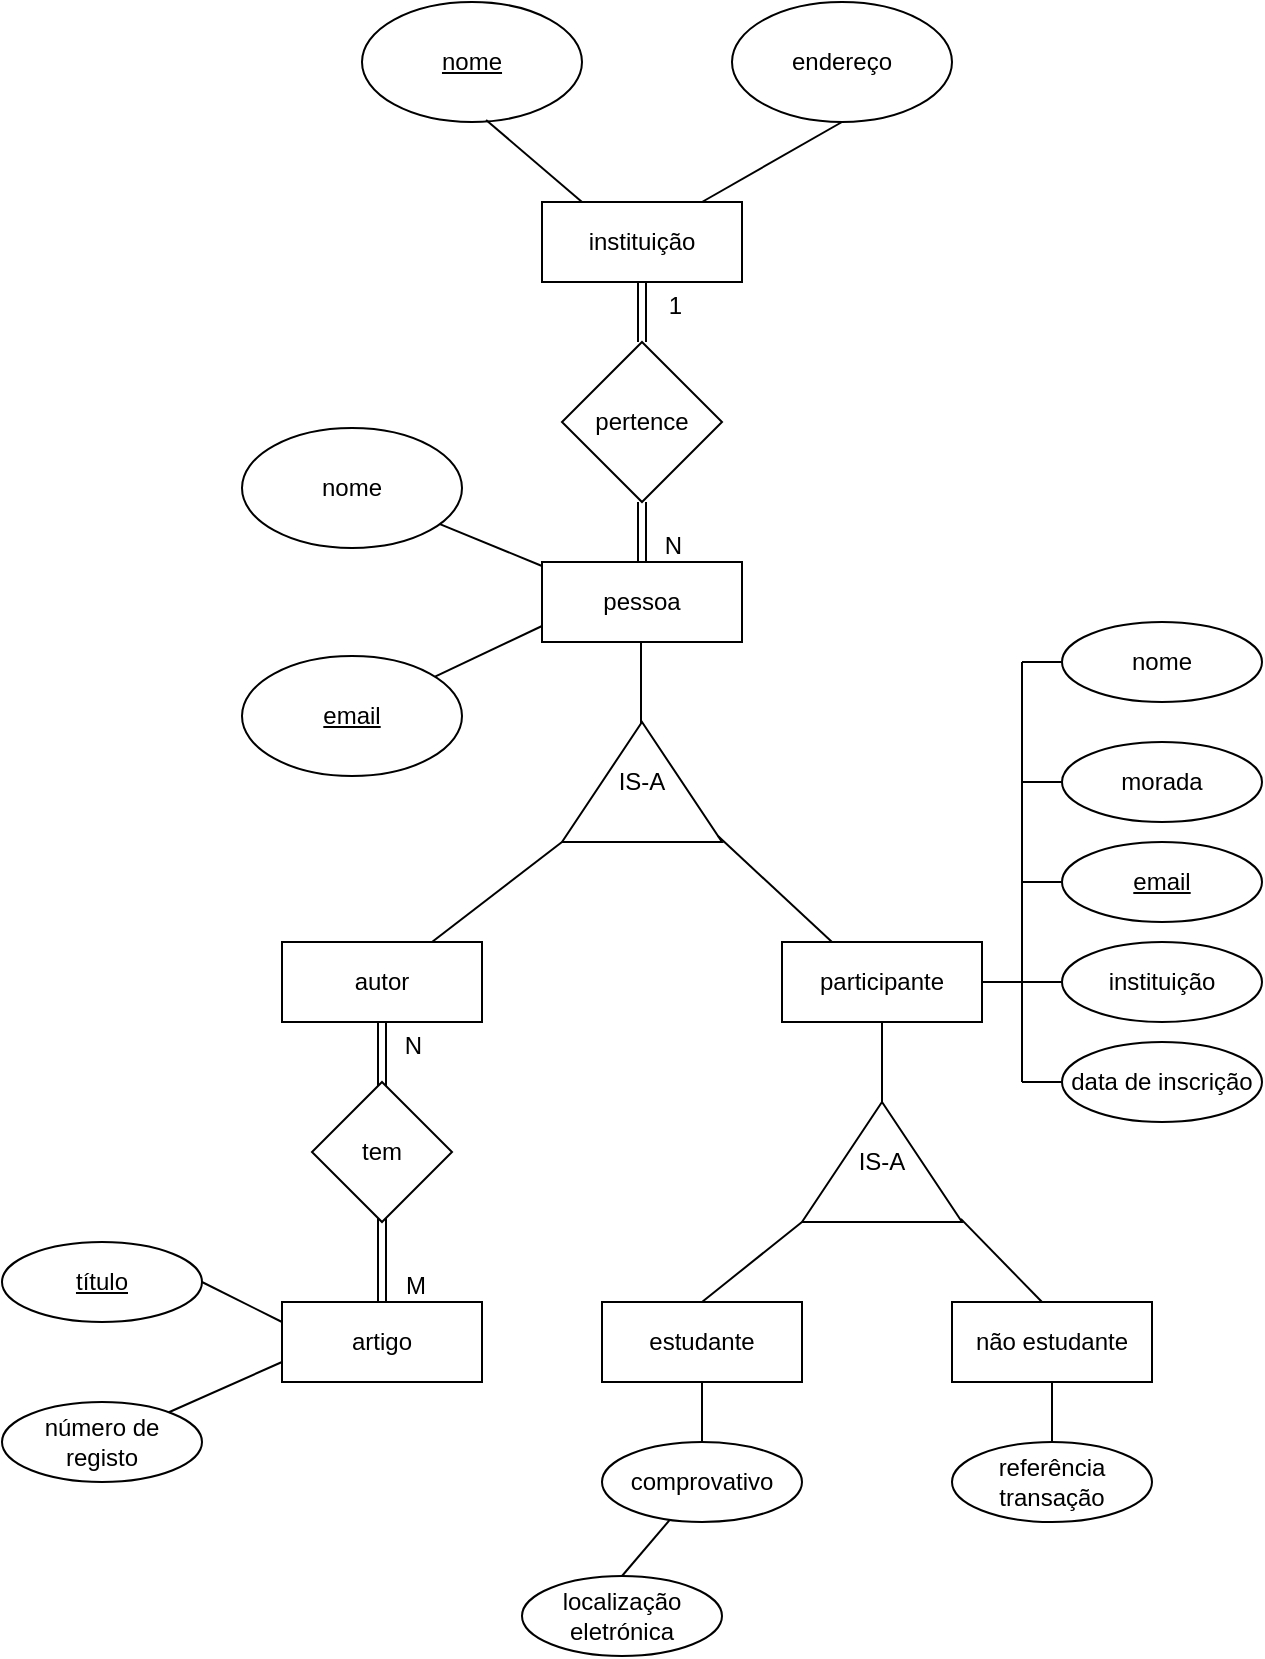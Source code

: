 <mxfile version="20.3.0" type="device"><diagram id="2Xovw3kk1_DD3jgzpLsd" name="Page-1"><mxGraphModel dx="698" dy="700" grid="1" gridSize="10" guides="1" tooltips="1" connect="1" arrows="1" fold="1" page="1" pageScale="1" pageWidth="2336" pageHeight="1654" math="0" shadow="0"><root><mxCell id="0"/><mxCell id="1" parent="0"/><mxCell id="pi3FEaHFjolopd2SdCfk-3" value="&lt;u&gt;nome&lt;/u&gt;" style="ellipse;whiteSpace=wrap;html=1;" parent="1" vertex="1"><mxGeometry x="400" y="40" width="110" height="60" as="geometry"/></mxCell><mxCell id="pi3FEaHFjolopd2SdCfk-4" value="endereço" style="ellipse;whiteSpace=wrap;html=1;" parent="1" vertex="1"><mxGeometry x="585" y="40" width="110" height="60" as="geometry"/></mxCell><mxCell id="pi3FEaHFjolopd2SdCfk-5" value="" style="endArrow=none;html=1;rounded=0;exitX=0.564;exitY=0.983;exitDx=0;exitDy=0;entryX=0.25;entryY=0;entryDx=0;entryDy=0;exitPerimeter=0;" parent="1" source="pi3FEaHFjolopd2SdCfk-3" edge="1"><mxGeometry width="50" height="50" relative="1" as="geometry"><mxPoint x="600" y="350" as="sourcePoint"/><mxPoint x="510" y="140" as="targetPoint"/></mxGeometry></mxCell><mxCell id="pi3FEaHFjolopd2SdCfk-6" value="" style="endArrow=none;html=1;rounded=0;entryX=0.5;entryY=1;entryDx=0;entryDy=0;exitX=0.75;exitY=0;exitDx=0;exitDy=0;" parent="1" target="pi3FEaHFjolopd2SdCfk-4" edge="1"><mxGeometry width="50" height="50" relative="1" as="geometry"><mxPoint x="570" y="140" as="sourcePoint"/><mxPoint x="650" y="300" as="targetPoint"/></mxGeometry></mxCell><mxCell id="pi3FEaHFjolopd2SdCfk-9" value="pertence" style="rhombus;whiteSpace=wrap;html=1;" parent="1" vertex="1"><mxGeometry x="500" y="210" width="80" height="80" as="geometry"/></mxCell><mxCell id="pi3FEaHFjolopd2SdCfk-12" value="" style="endArrow=none;html=1;rounded=0;exitX=0.5;exitY=1;exitDx=0;exitDy=0;entryX=1;entryY=0.5;entryDx=0;entryDy=0;" parent="1" edge="1"><mxGeometry width="50" height="50" relative="1" as="geometry"><mxPoint x="539.5" y="360" as="sourcePoint"/><mxPoint x="539.5" y="406" as="targetPoint"/></mxGeometry></mxCell><mxCell id="pi3FEaHFjolopd2SdCfk-14" value="nome" style="ellipse;whiteSpace=wrap;html=1;" parent="1" vertex="1"><mxGeometry x="340" y="253" width="110" height="60" as="geometry"/></mxCell><mxCell id="pi3FEaHFjolopd2SdCfk-15" value="&lt;u&gt;email&lt;/u&gt;" style="ellipse;whiteSpace=wrap;html=1;" parent="1" vertex="1"><mxGeometry x="340" y="367" width="110" height="60" as="geometry"/></mxCell><mxCell id="pi3FEaHFjolopd2SdCfk-16" value="" style="endArrow=none;html=1;rounded=0;exitX=0;exitY=0.25;exitDx=0;exitDy=0;" parent="1" target="pi3FEaHFjolopd2SdCfk-14" edge="1"><mxGeometry width="50" height="50" relative="1" as="geometry"><mxPoint x="490" y="322" as="sourcePoint"/><mxPoint x="660" y="253" as="targetPoint"/></mxGeometry></mxCell><mxCell id="pi3FEaHFjolopd2SdCfk-17" value="" style="endArrow=none;html=1;rounded=0;exitX=0;exitY=0.75;exitDx=0;exitDy=0;" parent="1" target="pi3FEaHFjolopd2SdCfk-15" edge="1"><mxGeometry width="50" height="50" relative="1" as="geometry"><mxPoint x="490" y="352" as="sourcePoint"/><mxPoint x="660" y="253" as="targetPoint"/></mxGeometry></mxCell><mxCell id="pi3FEaHFjolopd2SdCfk-19" value="IS-A" style="triangle;whiteSpace=wrap;html=1;fontColor=none;direction=north;" parent="1" vertex="1"><mxGeometry x="500" y="400" width="80" height="60" as="geometry"/></mxCell><mxCell id="pi3FEaHFjolopd2SdCfk-20" value="" style="endArrow=none;html=1;rounded=0;fontColor=none;exitX=0.75;exitY=0;exitDx=0;exitDy=0;" parent="1" source="pi3FEaHFjolopd2SdCfk-22" edge="1"><mxGeometry width="50" height="50" relative="1" as="geometry"><mxPoint x="460" y="580" as="sourcePoint"/><mxPoint x="500" y="460" as="targetPoint"/></mxGeometry></mxCell><mxCell id="pi3FEaHFjolopd2SdCfk-22" value="autor" style="whiteSpace=wrap;html=1;align=center;fontColor=none;" parent="1" vertex="1"><mxGeometry x="360" y="510" width="100" height="40" as="geometry"/></mxCell><mxCell id="pi3FEaHFjolopd2SdCfk-24" value="pessoa" style="whiteSpace=wrap;html=1;align=center;fontColor=none;" parent="1" vertex="1"><mxGeometry x="490" y="320" width="100" height="40" as="geometry"/></mxCell><mxCell id="pi3FEaHFjolopd2SdCfk-25" value="instituição" style="whiteSpace=wrap;html=1;align=center;fontColor=none;" parent="1" vertex="1"><mxGeometry x="490" y="140" width="100" height="40" as="geometry"/></mxCell><mxCell id="pi3FEaHFjolopd2SdCfk-29" value="participante" style="whiteSpace=wrap;html=1;align=center;fontColor=none;" parent="1" vertex="1"><mxGeometry x="610" y="510" width="100" height="40" as="geometry"/></mxCell><mxCell id="pi3FEaHFjolopd2SdCfk-30" value="" style="endArrow=none;html=1;rounded=0;fontColor=none;exitX=0.05;exitY=0.975;exitDx=0;exitDy=0;exitPerimeter=0;entryX=0.25;entryY=0;entryDx=0;entryDy=0;" parent="1" source="pi3FEaHFjolopd2SdCfk-19" target="pi3FEaHFjolopd2SdCfk-29" edge="1"><mxGeometry width="50" height="50" relative="1" as="geometry"><mxPoint x="600" y="350" as="sourcePoint"/><mxPoint x="650" y="300" as="targetPoint"/></mxGeometry></mxCell><mxCell id="tI0z0dN7dooF93dLnBhs-1" value="" style="shape=link;html=1;rounded=0;exitX=0.5;exitY=1;exitDx=0;exitDy=0;entryX=0.5;entryY=0;entryDx=0;entryDy=0;" edge="1" parent="1" source="pi3FEaHFjolopd2SdCfk-9" target="pi3FEaHFjolopd2SdCfk-24"><mxGeometry relative="1" as="geometry"><mxPoint x="600" y="400" as="sourcePoint"/><mxPoint x="760" y="400" as="targetPoint"/></mxGeometry></mxCell><mxCell id="tI0z0dN7dooF93dLnBhs-2" value="N" style="resizable=0;html=1;align=right;verticalAlign=bottom;" connectable="0" vertex="1" parent="tI0z0dN7dooF93dLnBhs-1"><mxGeometry x="1" relative="1" as="geometry"><mxPoint x="20" as="offset"/></mxGeometry></mxCell><mxCell id="tI0z0dN7dooF93dLnBhs-6" value="" style="shape=link;html=1;rounded=0;exitX=0.5;exitY=0;exitDx=0;exitDy=0;" edge="1" parent="1" source="pi3FEaHFjolopd2SdCfk-9"><mxGeometry relative="1" as="geometry"><mxPoint x="550" y="310" as="sourcePoint"/><mxPoint x="540" y="180" as="targetPoint"/></mxGeometry></mxCell><mxCell id="tI0z0dN7dooF93dLnBhs-7" value="1" style="resizable=0;html=1;align=right;verticalAlign=bottom;" connectable="0" vertex="1" parent="tI0z0dN7dooF93dLnBhs-6"><mxGeometry x="1" relative="1" as="geometry"><mxPoint x="20" y="20" as="offset"/></mxGeometry></mxCell><mxCell id="tI0z0dN7dooF93dLnBhs-8" value="IS-A" style="triangle;whiteSpace=wrap;html=1;fontColor=none;direction=north;" vertex="1" parent="1"><mxGeometry x="620" y="590" width="80" height="60" as="geometry"/></mxCell><mxCell id="tI0z0dN7dooF93dLnBhs-9" value="" style="endArrow=none;html=1;rounded=0;fontColor=none;exitX=1;exitY=0.5;exitDx=0;exitDy=0;entryX=0.5;entryY=1;entryDx=0;entryDy=0;" edge="1" parent="1" source="tI0z0dN7dooF93dLnBhs-8" target="pi3FEaHFjolopd2SdCfk-29"><mxGeometry width="50" height="50" relative="1" as="geometry"><mxPoint x="588.0" y="467" as="sourcePoint"/><mxPoint x="645" y="520" as="targetPoint"/></mxGeometry></mxCell><mxCell id="tI0z0dN7dooF93dLnBhs-10" value="&lt;u&gt;email&lt;/u&gt;" style="ellipse;whiteSpace=wrap;html=1;align=center;" vertex="1" parent="1"><mxGeometry x="750" y="460" width="100" height="40" as="geometry"/></mxCell><mxCell id="tI0z0dN7dooF93dLnBhs-11" value="instituição" style="ellipse;whiteSpace=wrap;html=1;align=center;" vertex="1" parent="1"><mxGeometry x="750" y="510" width="100" height="40" as="geometry"/></mxCell><mxCell id="tI0z0dN7dooF93dLnBhs-12" value="data de inscrição" style="ellipse;whiteSpace=wrap;html=1;align=center;" vertex="1" parent="1"><mxGeometry x="750" y="560" width="100" height="40" as="geometry"/></mxCell><mxCell id="tI0z0dN7dooF93dLnBhs-13" value="morada" style="ellipse;whiteSpace=wrap;html=1;align=center;" vertex="1" parent="1"><mxGeometry x="750" y="410" width="100" height="40" as="geometry"/></mxCell><mxCell id="tI0z0dN7dooF93dLnBhs-14" value="nome" style="ellipse;whiteSpace=wrap;html=1;align=center;" vertex="1" parent="1"><mxGeometry x="750" y="350" width="100" height="40" as="geometry"/></mxCell><mxCell id="tI0z0dN7dooF93dLnBhs-15" value="" style="endArrow=none;html=1;rounded=0;exitX=1;exitY=0.5;exitDx=0;exitDy=0;" edge="1" parent="1" source="pi3FEaHFjolopd2SdCfk-29"><mxGeometry width="50" height="50" relative="1" as="geometry"><mxPoint x="560" y="490" as="sourcePoint"/><mxPoint x="730" y="530" as="targetPoint"/></mxGeometry></mxCell><mxCell id="tI0z0dN7dooF93dLnBhs-16" value="" style="endArrow=none;html=1;rounded=0;" edge="1" parent="1"><mxGeometry width="50" height="50" relative="1" as="geometry"><mxPoint x="730" y="580" as="sourcePoint"/><mxPoint x="730" y="370" as="targetPoint"/></mxGeometry></mxCell><mxCell id="tI0z0dN7dooF93dLnBhs-17" value="" style="endArrow=none;html=1;rounded=0;exitX=0;exitY=0.5;exitDx=0;exitDy=0;" edge="1" parent="1" source="tI0z0dN7dooF93dLnBhs-14"><mxGeometry width="50" height="50" relative="1" as="geometry"><mxPoint x="560" y="490" as="sourcePoint"/><mxPoint x="730" y="370" as="targetPoint"/></mxGeometry></mxCell><mxCell id="tI0z0dN7dooF93dLnBhs-18" value="" style="endArrow=none;html=1;rounded=0;exitX=0;exitY=0.5;exitDx=0;exitDy=0;" edge="1" parent="1" source="tI0z0dN7dooF93dLnBhs-13"><mxGeometry width="50" height="50" relative="1" as="geometry"><mxPoint x="760" y="380" as="sourcePoint"/><mxPoint x="730" y="430" as="targetPoint"/></mxGeometry></mxCell><mxCell id="tI0z0dN7dooF93dLnBhs-19" value="" style="endArrow=none;html=1;rounded=0;exitX=0;exitY=0.5;exitDx=0;exitDy=0;" edge="1" parent="1" source="tI0z0dN7dooF93dLnBhs-10"><mxGeometry width="50" height="50" relative="1" as="geometry"><mxPoint x="770" y="390" as="sourcePoint"/><mxPoint x="730" y="480" as="targetPoint"/></mxGeometry></mxCell><mxCell id="tI0z0dN7dooF93dLnBhs-20" value="" style="endArrow=none;html=1;rounded=0;exitX=0;exitY=0.5;exitDx=0;exitDy=0;" edge="1" parent="1" source="tI0z0dN7dooF93dLnBhs-11"><mxGeometry width="50" height="50" relative="1" as="geometry"><mxPoint x="780" y="400" as="sourcePoint"/><mxPoint x="730" y="530" as="targetPoint"/></mxGeometry></mxCell><mxCell id="tI0z0dN7dooF93dLnBhs-21" value="" style="endArrow=none;html=1;rounded=0;exitX=0;exitY=0.5;exitDx=0;exitDy=0;" edge="1" parent="1" source="tI0z0dN7dooF93dLnBhs-12"><mxGeometry width="50" height="50" relative="1" as="geometry"><mxPoint x="790" y="410" as="sourcePoint"/><mxPoint x="730" y="580" as="targetPoint"/></mxGeometry></mxCell><mxCell id="tI0z0dN7dooF93dLnBhs-22" value="estudante" style="whiteSpace=wrap;html=1;align=center;fontColor=none;" vertex="1" parent="1"><mxGeometry x="520" y="690" width="100" height="40" as="geometry"/></mxCell><mxCell id="tI0z0dN7dooF93dLnBhs-23" value="não estudante" style="whiteSpace=wrap;html=1;align=center;fontColor=none;" vertex="1" parent="1"><mxGeometry x="695" y="690" width="100" height="40" as="geometry"/></mxCell><mxCell id="tI0z0dN7dooF93dLnBhs-24" value="" style="endArrow=none;html=1;rounded=0;fontColor=none;exitX=0.5;exitY=0;exitDx=0;exitDy=0;entryX=0;entryY=0;entryDx=0;entryDy=0;entryPerimeter=0;" edge="1" parent="1" source="tI0z0dN7dooF93dLnBhs-22" target="tI0z0dN7dooF93dLnBhs-8"><mxGeometry width="50" height="50" relative="1" as="geometry"><mxPoint x="670" y="600" as="sourcePoint"/><mxPoint x="670" y="560" as="targetPoint"/></mxGeometry></mxCell><mxCell id="tI0z0dN7dooF93dLnBhs-25" value="" style="endArrow=none;html=1;rounded=0;fontColor=none;entryX=0.026;entryY=0.993;entryDx=0;entryDy=0;entryPerimeter=0;" edge="1" parent="1" target="tI0z0dN7dooF93dLnBhs-8"><mxGeometry width="50" height="50" relative="1" as="geometry"><mxPoint x="740" y="690" as="sourcePoint"/><mxPoint x="680" y="570" as="targetPoint"/></mxGeometry></mxCell><mxCell id="tI0z0dN7dooF93dLnBhs-26" value="comprovativo" style="ellipse;whiteSpace=wrap;html=1;align=center;" vertex="1" parent="1"><mxGeometry x="520" y="760" width="100" height="40" as="geometry"/></mxCell><mxCell id="tI0z0dN7dooF93dLnBhs-27" value="localização eletrónica" style="ellipse;whiteSpace=wrap;html=1;align=center;" vertex="1" parent="1"><mxGeometry x="480" y="827" width="100" height="40" as="geometry"/></mxCell><mxCell id="tI0z0dN7dooF93dLnBhs-28" value="" style="endArrow=none;html=1;rounded=0;fontColor=none;exitX=0.5;exitY=0;exitDx=0;exitDy=0;entryX=0.5;entryY=1;entryDx=0;entryDy=0;" edge="1" parent="1" source="tI0z0dN7dooF93dLnBhs-26" target="tI0z0dN7dooF93dLnBhs-22"><mxGeometry width="50" height="50" relative="1" as="geometry"><mxPoint x="580" y="700" as="sourcePoint"/><mxPoint x="630" y="660" as="targetPoint"/></mxGeometry></mxCell><mxCell id="tI0z0dN7dooF93dLnBhs-29" value="" style="endArrow=none;html=1;rounded=0;fontColor=none;exitX=0.5;exitY=0;exitDx=0;exitDy=0;" edge="1" parent="1" source="tI0z0dN7dooF93dLnBhs-27" target="tI0z0dN7dooF93dLnBhs-26"><mxGeometry width="50" height="50" relative="1" as="geometry"><mxPoint x="580" y="770" as="sourcePoint"/><mxPoint x="580" y="740" as="targetPoint"/></mxGeometry></mxCell><mxCell id="tI0z0dN7dooF93dLnBhs-30" value="referência transação" style="ellipse;whiteSpace=wrap;html=1;align=center;" vertex="1" parent="1"><mxGeometry x="695" y="760" width="100" height="40" as="geometry"/></mxCell><mxCell id="tI0z0dN7dooF93dLnBhs-31" value="" style="endArrow=none;html=1;rounded=0;fontColor=none;exitX=0.5;exitY=0;exitDx=0;exitDy=0;entryX=0.5;entryY=1;entryDx=0;entryDy=0;" edge="1" parent="1" source="tI0z0dN7dooF93dLnBhs-30" target="tI0z0dN7dooF93dLnBhs-23"><mxGeometry width="50" height="50" relative="1" as="geometry"><mxPoint x="580" y="770" as="sourcePoint"/><mxPoint x="580" y="740" as="targetPoint"/></mxGeometry></mxCell><mxCell id="tI0z0dN7dooF93dLnBhs-34" value="artigo" style="whiteSpace=wrap;html=1;align=center;fontColor=none;" vertex="1" parent="1"><mxGeometry x="360" y="690" width="100" height="40" as="geometry"/></mxCell><mxCell id="tI0z0dN7dooF93dLnBhs-36" value="" style="shape=link;html=1;rounded=0;exitX=0.5;exitY=0;exitDx=0;exitDy=0;entryX=0.5;entryY=1;entryDx=0;entryDy=0;" edge="1" parent="1" source="tI0z0dN7dooF93dLnBhs-34" target="pi3FEaHFjolopd2SdCfk-22"><mxGeometry relative="1" as="geometry"><mxPoint x="520" y="480" as="sourcePoint"/><mxPoint x="680" y="480" as="targetPoint"/></mxGeometry></mxCell><mxCell id="tI0z0dN7dooF93dLnBhs-37" value="M" style="resizable=0;html=1;align=left;verticalAlign=bottom;" connectable="0" vertex="1" parent="tI0z0dN7dooF93dLnBhs-36"><mxGeometry x="-1" relative="1" as="geometry"><mxPoint x="10" as="offset"/></mxGeometry></mxCell><mxCell id="tI0z0dN7dooF93dLnBhs-38" value="N" style="resizable=0;html=1;align=right;verticalAlign=bottom;" connectable="0" vertex="1" parent="tI0z0dN7dooF93dLnBhs-36"><mxGeometry x="1" relative="1" as="geometry"><mxPoint x="20" y="20" as="offset"/></mxGeometry></mxCell><mxCell id="tI0z0dN7dooF93dLnBhs-32" value="tem" style="rhombus;whiteSpace=wrap;html=1;" vertex="1" parent="1"><mxGeometry x="375" y="580" width="70" height="70" as="geometry"/></mxCell><mxCell id="tI0z0dN7dooF93dLnBhs-50" value="número de &lt;br&gt;registo" style="ellipse;whiteSpace=wrap;html=1;align=center;" vertex="1" parent="1"><mxGeometry x="220" y="740" width="100" height="40" as="geometry"/></mxCell><mxCell id="tI0z0dN7dooF93dLnBhs-51" value="&lt;u&gt;título&lt;/u&gt;" style="ellipse;whiteSpace=wrap;html=1;align=center;" vertex="1" parent="1"><mxGeometry x="220" y="660" width="100" height="40" as="geometry"/></mxCell><mxCell id="tI0z0dN7dooF93dLnBhs-52" value="" style="endArrow=none;html=1;rounded=0;fontColor=none;exitX=1;exitY=0.5;exitDx=0;exitDy=0;entryX=0;entryY=0.25;entryDx=0;entryDy=0;" edge="1" parent="1" source="tI0z0dN7dooF93dLnBhs-51" target="tI0z0dN7dooF93dLnBhs-34"><mxGeometry width="50" height="50" relative="1" as="geometry"><mxPoint x="580" y="770" as="sourcePoint"/><mxPoint x="580" y="740" as="targetPoint"/></mxGeometry></mxCell><mxCell id="tI0z0dN7dooF93dLnBhs-53" value="" style="endArrow=none;html=1;rounded=0;fontColor=none;entryX=0;entryY=0.75;entryDx=0;entryDy=0;" edge="1" parent="1" source="tI0z0dN7dooF93dLnBhs-50" target="tI0z0dN7dooF93dLnBhs-34"><mxGeometry width="50" height="50" relative="1" as="geometry"><mxPoint x="330" y="690" as="sourcePoint"/><mxPoint x="370" y="710" as="targetPoint"/></mxGeometry></mxCell></root></mxGraphModel></diagram></mxfile>